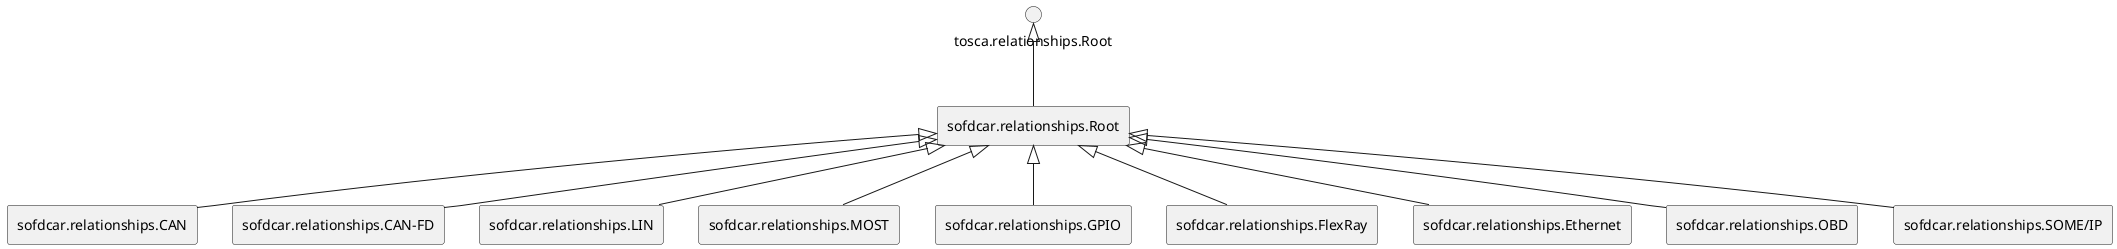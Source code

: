 @startuml
skinparam componentStyle rectangle


rectangle "sofdcar.relationships.Root"

rectangle "sofdcar.relationships.CAN"

rectangle "sofdcar.relationships.CAN-FD"

rectangle "sofdcar.relationships.LIN"

rectangle "sofdcar.relationships.MOST"

rectangle "sofdcar.relationships.GPIO"

rectangle "sofdcar.relationships.FlexRay"

rectangle "sofdcar.relationships.Ethernet"

rectangle "sofdcar.relationships.OBD"

rectangle "sofdcar.relationships.SOME/IP"


"tosca.relationships.Root" <|-- "sofdcar.relationships.Root"

"sofdcar.relationships.Root" <|-- "sofdcar.relationships.CAN"

"sofdcar.relationships.Root" <|-- "sofdcar.relationships.CAN-FD"

"sofdcar.relationships.Root" <|-- "sofdcar.relationships.LIN"

"sofdcar.relationships.Root" <|-- "sofdcar.relationships.MOST"

"sofdcar.relationships.Root" <|-- "sofdcar.relationships.GPIO"

"sofdcar.relationships.Root" <|-- "sofdcar.relationships.FlexRay"

"sofdcar.relationships.Root" <|-- "sofdcar.relationships.Ethernet"

"sofdcar.relationships.Root" <|-- "sofdcar.relationships.OBD"

"sofdcar.relationships.Root" <|-- "sofdcar.relationships.SOME/IP"

@enduml